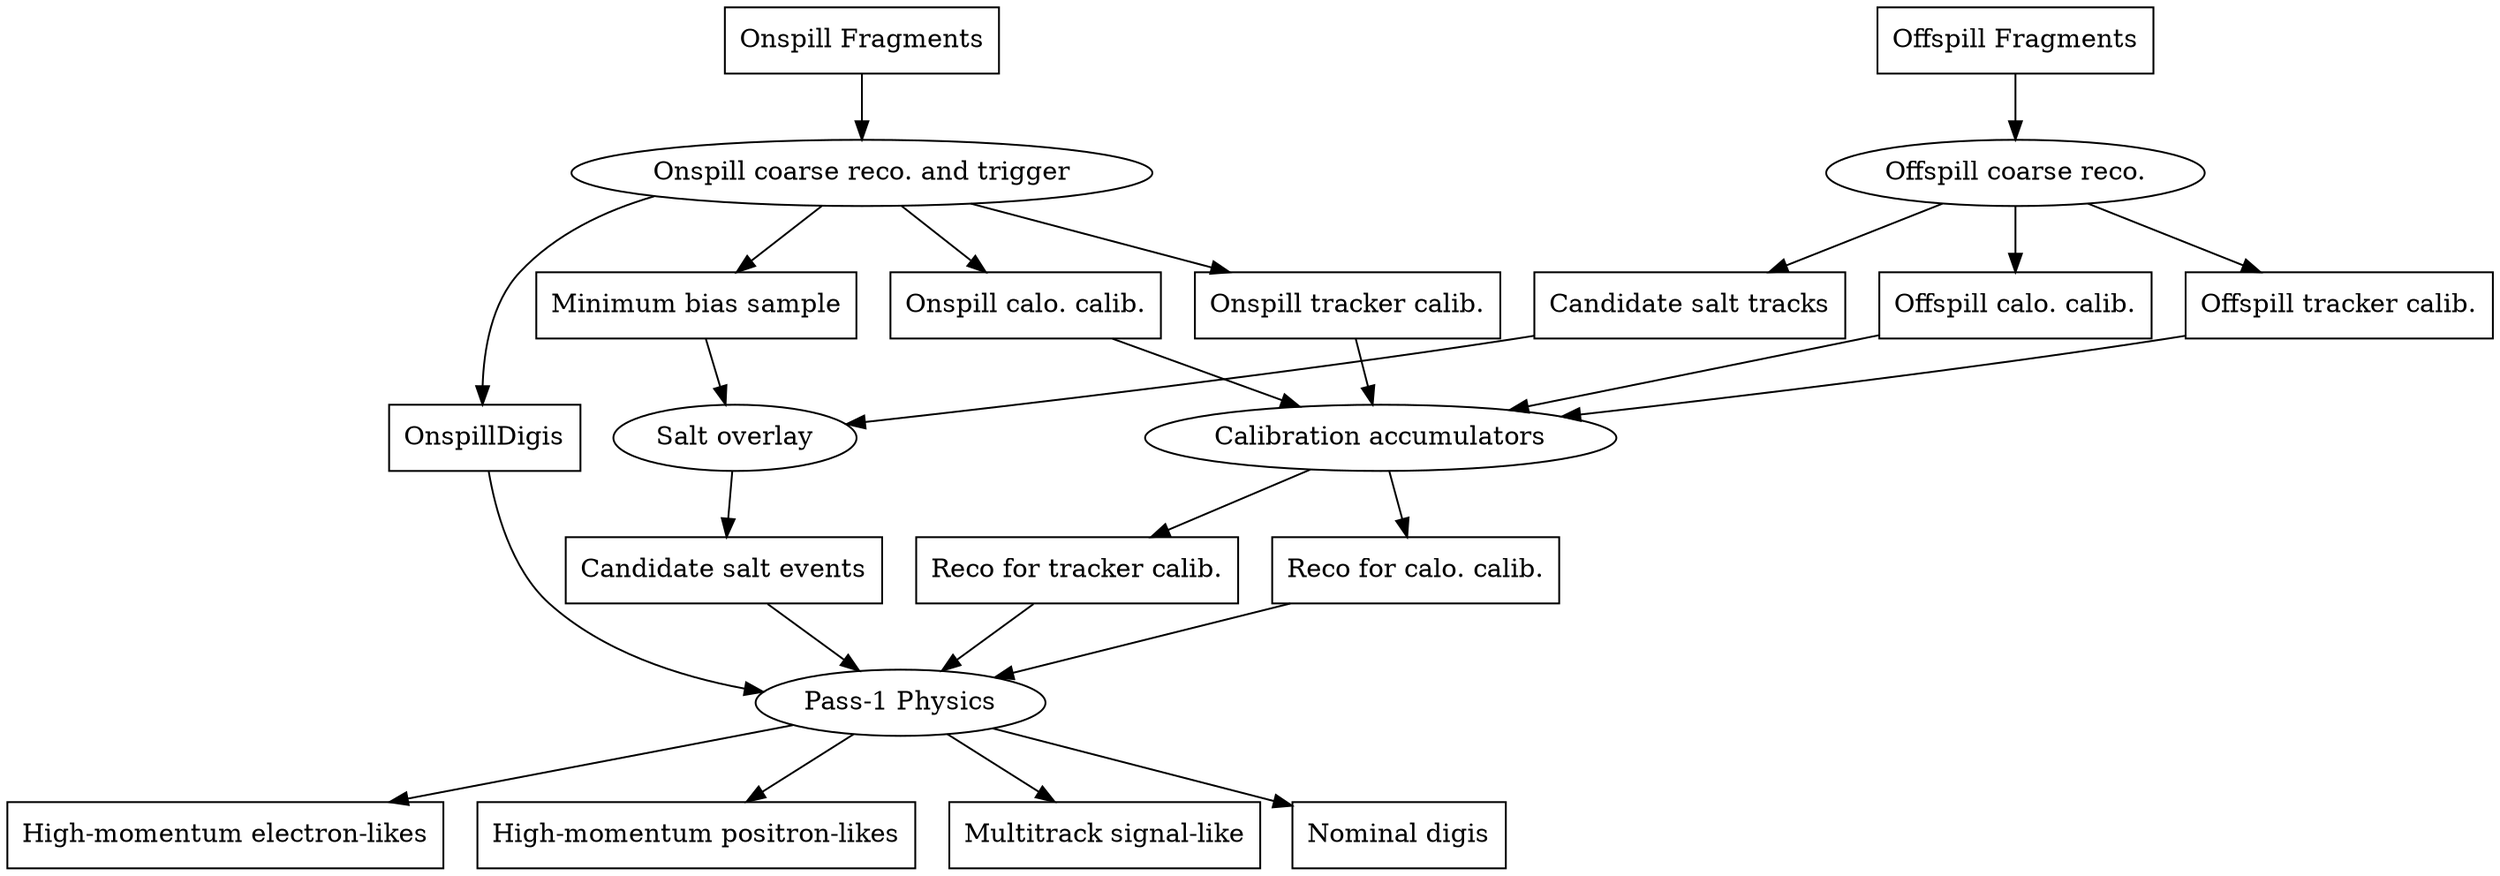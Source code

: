 digraph diagram {
    // primary inputs, from DAQ
    OffspillFragments
        [
         label = "Offspill Fragments",
         shape = box
        ];
    OnspillFragments
        [
         label = "Onspill Fragments",
         shape = box
        ];

    // temporary on-disk samples
    //  - ephemeral collections, e.g. salt
    //  - accumulating collections, e.g. reconstructed signal-likes
    OnspillDigis
        [
         label = "OnspillDigis",
         shape = box
        ];
    SaltTracks
        [
         label = "Candidate salt tracks",
         shape = box
        ];
    SaltEvents
        [
         label = "Candidate salt events",
         shape = box
        ];
    OffspillTrackerCalib
        [
         label = "Offspill tracker calib.",
         shape = box
        ];
    OffspillCaloCalib
        [
         label = "Offspill calo. calib.",
         shape = box
        ];
    OnspillTrackerCalib
        [
         label = "Onspill tracker calib.",
         shape = box
        ];
    OnspillCaloCalib
        [
         label = "Onspill calo. calib.",
         shape = box
        ];
    HighPNegative
        [
         label = "High-momentum electron-likes",
         shape = box
        ];
    HighPPositive
        [
         label = "High-momentum positron-likes",
         shape = box
        ];
    MultiTrack
        [
         label = "Multitrack signal-like",
         shape = box
        ];

    // TODO
    // monitoring / calibration plots and database

    // tape-backed storage
    MinimumBiasEvents
        [
         label = "Minimum bias sample",
         shape = box
        ];
    TrackerCalibSample
        [
         label = "Reco for tracker calib.",
         shape = box
        ];
    CaloCalibSample
        [
         label = "Reco for calo. calib.",
         shape = box
        ];
    NominalDigis
        [
         label = "Nominal digis"
         shape = box
        ];

    // online high-level processing blocks
    OffspillTrigger
        [
         label = "Offspill coarse reco."
         shape = oval
        ];
    OnspillTrigger
        [
         label = "Onspill coarse reco. and trigger"
         shape = oval
        ];

    // offline high-level processing blocks
    CalibrationAccumulators
        [
         label = "Calibration accumulators",
         shape = oval
        ];
    SaltOverlay
        [
         label = "Salt overlay",
         shape = oval
        ];
    NominalPhysics
        [
         label = "Pass-1 Physics",
         shape = oval
        ];

    // TODO
    // calibration processors and preprocessors

    // dependencies
    OffspillFragments -> OffspillTrigger;
    OnspillFragments  -> OnspillTrigger;

    // ejc: no offspill ``physics'' sample here?
    OffspillTrigger -> SaltTracks;
    OffspillTrigger -> OffspillTrackerCalib;
    OffspillTrigger -> OffspillCaloCalib;

    OnspillTrigger -> OnspillDigis;
    OnspillTrigger -> MinimumBiasEvents;
    OnspillTrigger -> OnspillTrackerCalib;
    OnspillTrigger -> OnspillCaloCalib;

    OffspillTrackerCalib    -> CalibrationAccumulators;
    OffspillCaloCalib       -> CalibrationAccumulators;
    OnspillTrackerCalib     -> CalibrationAccumulators;
    OnspillCaloCalib        -> CalibrationAccumulators;
    CalibrationAccumulators -> TrackerCalibSample;
    CalibrationAccumulators -> CaloCalibSample;

    SaltTracks        -> SaltOverlay;
    MinimumBiasEvents -> SaltOverlay;
    SaltOverlay       -> SaltEvents;

    OnspillDigis       -> NominalPhysics;
    SaltEvents         -> NominalPhysics;
    TrackerCalibSample -> NominalPhysics;
    CaloCalibSample    -> NominalPhysics;

    NominalPhysics -> NominalDigis;
    NominalPhysics -> HighPNegative;
    NominalPhysics -> HighPPositive;
    NominalPhysics -> MultiTrack;
}

